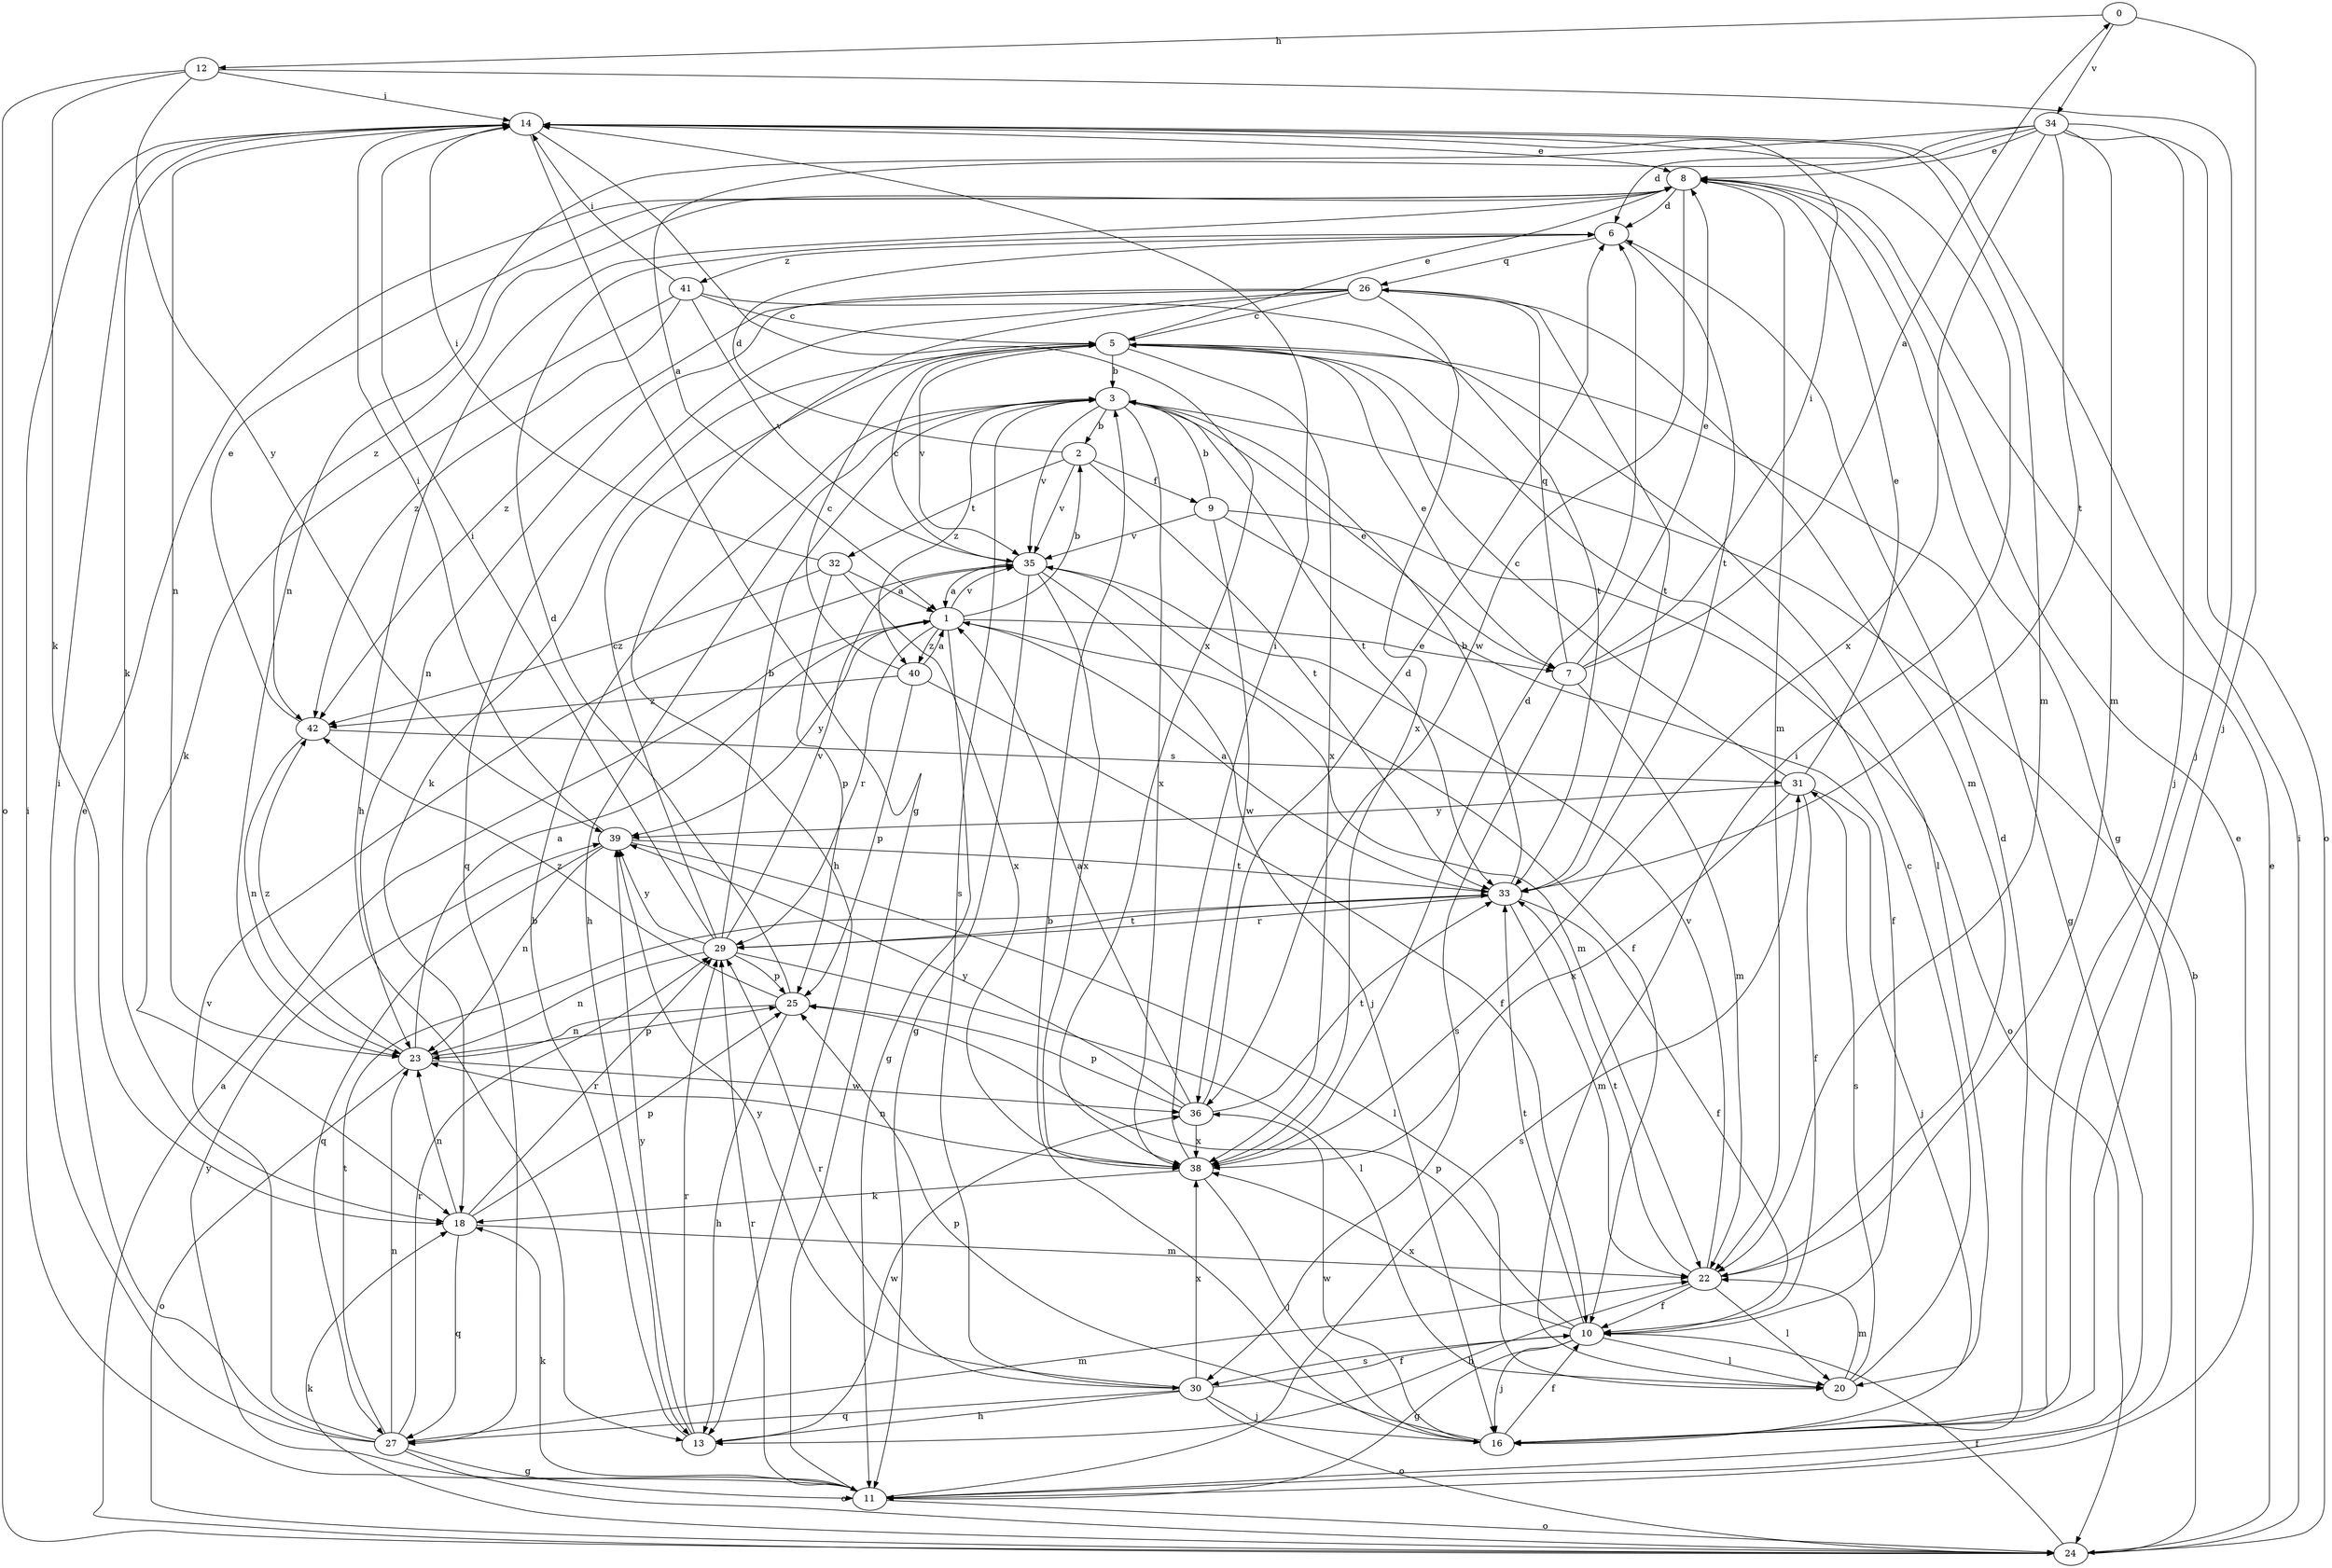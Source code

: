 strict digraph  {
0;
1;
2;
3;
5;
6;
7;
8;
9;
10;
11;
12;
13;
14;
16;
18;
20;
22;
23;
24;
25;
26;
27;
29;
30;
31;
32;
33;
34;
35;
36;
38;
39;
40;
41;
42;
0 -> 12  [label=h];
0 -> 16  [label=j];
0 -> 34  [label=v];
1 -> 2  [label=b];
1 -> 7  [label=e];
1 -> 11  [label=g];
1 -> 22  [label=m];
1 -> 29  [label=r];
1 -> 35  [label=v];
1 -> 39  [label=y];
1 -> 40  [label=z];
2 -> 6  [label=d];
2 -> 9  [label=f];
2 -> 32  [label=t];
2 -> 33  [label=t];
2 -> 35  [label=v];
3 -> 2  [label=b];
3 -> 7  [label=e];
3 -> 13  [label=h];
3 -> 30  [label=s];
3 -> 33  [label=t];
3 -> 35  [label=v];
3 -> 38  [label=x];
3 -> 40  [label=z];
5 -> 3  [label=b];
5 -> 7  [label=e];
5 -> 8  [label=e];
5 -> 11  [label=g];
5 -> 18  [label=k];
5 -> 20  [label=l];
5 -> 35  [label=v];
5 -> 38  [label=x];
6 -> 26  [label=q];
6 -> 33  [label=t];
6 -> 41  [label=z];
7 -> 0  [label=a];
7 -> 8  [label=e];
7 -> 14  [label=i];
7 -> 22  [label=m];
7 -> 26  [label=q];
7 -> 30  [label=s];
8 -> 6  [label=d];
8 -> 11  [label=g];
8 -> 13  [label=h];
8 -> 22  [label=m];
8 -> 36  [label=w];
8 -> 42  [label=z];
9 -> 3  [label=b];
9 -> 10  [label=f];
9 -> 24  [label=o];
9 -> 35  [label=v];
9 -> 36  [label=w];
10 -> 11  [label=g];
10 -> 16  [label=j];
10 -> 20  [label=l];
10 -> 25  [label=p];
10 -> 30  [label=s];
10 -> 33  [label=t];
10 -> 38  [label=x];
11 -> 8  [label=e];
11 -> 14  [label=i];
11 -> 18  [label=k];
11 -> 24  [label=o];
11 -> 29  [label=r];
11 -> 31  [label=s];
11 -> 39  [label=y];
12 -> 14  [label=i];
12 -> 16  [label=j];
12 -> 18  [label=k];
12 -> 24  [label=o];
12 -> 39  [label=y];
13 -> 3  [label=b];
13 -> 29  [label=r];
13 -> 36  [label=w];
13 -> 39  [label=y];
14 -> 8  [label=e];
14 -> 11  [label=g];
14 -> 18  [label=k];
14 -> 22  [label=m];
14 -> 23  [label=n];
14 -> 38  [label=x];
16 -> 3  [label=b];
16 -> 6  [label=d];
16 -> 10  [label=f];
16 -> 25  [label=p];
16 -> 36  [label=w];
18 -> 22  [label=m];
18 -> 23  [label=n];
18 -> 25  [label=p];
18 -> 27  [label=q];
18 -> 29  [label=r];
20 -> 5  [label=c];
20 -> 14  [label=i];
20 -> 22  [label=m];
20 -> 31  [label=s];
22 -> 10  [label=f];
22 -> 13  [label=h];
22 -> 20  [label=l];
22 -> 33  [label=t];
22 -> 35  [label=v];
23 -> 1  [label=a];
23 -> 24  [label=o];
23 -> 25  [label=p];
23 -> 36  [label=w];
23 -> 42  [label=z];
24 -> 1  [label=a];
24 -> 3  [label=b];
24 -> 8  [label=e];
24 -> 10  [label=f];
24 -> 14  [label=i];
24 -> 18  [label=k];
25 -> 6  [label=d];
25 -> 13  [label=h];
25 -> 23  [label=n];
25 -> 42  [label=z];
26 -> 5  [label=c];
26 -> 13  [label=h];
26 -> 22  [label=m];
26 -> 23  [label=n];
26 -> 27  [label=q];
26 -> 33  [label=t];
26 -> 38  [label=x];
26 -> 42  [label=z];
27 -> 8  [label=e];
27 -> 11  [label=g];
27 -> 14  [label=i];
27 -> 22  [label=m];
27 -> 23  [label=n];
27 -> 24  [label=o];
27 -> 29  [label=r];
27 -> 33  [label=t];
27 -> 35  [label=v];
29 -> 3  [label=b];
29 -> 5  [label=c];
29 -> 14  [label=i];
29 -> 20  [label=l];
29 -> 23  [label=n];
29 -> 25  [label=p];
29 -> 33  [label=t];
29 -> 35  [label=v];
29 -> 39  [label=y];
30 -> 10  [label=f];
30 -> 13  [label=h];
30 -> 16  [label=j];
30 -> 24  [label=o];
30 -> 27  [label=q];
30 -> 29  [label=r];
30 -> 38  [label=x];
30 -> 39  [label=y];
31 -> 5  [label=c];
31 -> 8  [label=e];
31 -> 10  [label=f];
31 -> 16  [label=j];
31 -> 38  [label=x];
31 -> 39  [label=y];
32 -> 1  [label=a];
32 -> 14  [label=i];
32 -> 25  [label=p];
32 -> 38  [label=x];
32 -> 42  [label=z];
33 -> 1  [label=a];
33 -> 3  [label=b];
33 -> 10  [label=f];
33 -> 22  [label=m];
33 -> 29  [label=r];
34 -> 1  [label=a];
34 -> 6  [label=d];
34 -> 8  [label=e];
34 -> 16  [label=j];
34 -> 22  [label=m];
34 -> 23  [label=n];
34 -> 24  [label=o];
34 -> 33  [label=t];
34 -> 38  [label=x];
35 -> 1  [label=a];
35 -> 5  [label=c];
35 -> 10  [label=f];
35 -> 11  [label=g];
35 -> 16  [label=j];
35 -> 38  [label=x];
36 -> 1  [label=a];
36 -> 6  [label=d];
36 -> 25  [label=p];
36 -> 33  [label=t];
36 -> 38  [label=x];
36 -> 39  [label=y];
38 -> 6  [label=d];
38 -> 14  [label=i];
38 -> 16  [label=j];
38 -> 18  [label=k];
38 -> 23  [label=n];
39 -> 14  [label=i];
39 -> 20  [label=l];
39 -> 23  [label=n];
39 -> 27  [label=q];
39 -> 33  [label=t];
40 -> 1  [label=a];
40 -> 5  [label=c];
40 -> 10  [label=f];
40 -> 25  [label=p];
40 -> 42  [label=z];
41 -> 5  [label=c];
41 -> 14  [label=i];
41 -> 18  [label=k];
41 -> 33  [label=t];
41 -> 35  [label=v];
41 -> 42  [label=z];
42 -> 8  [label=e];
42 -> 23  [label=n];
42 -> 31  [label=s];
}
